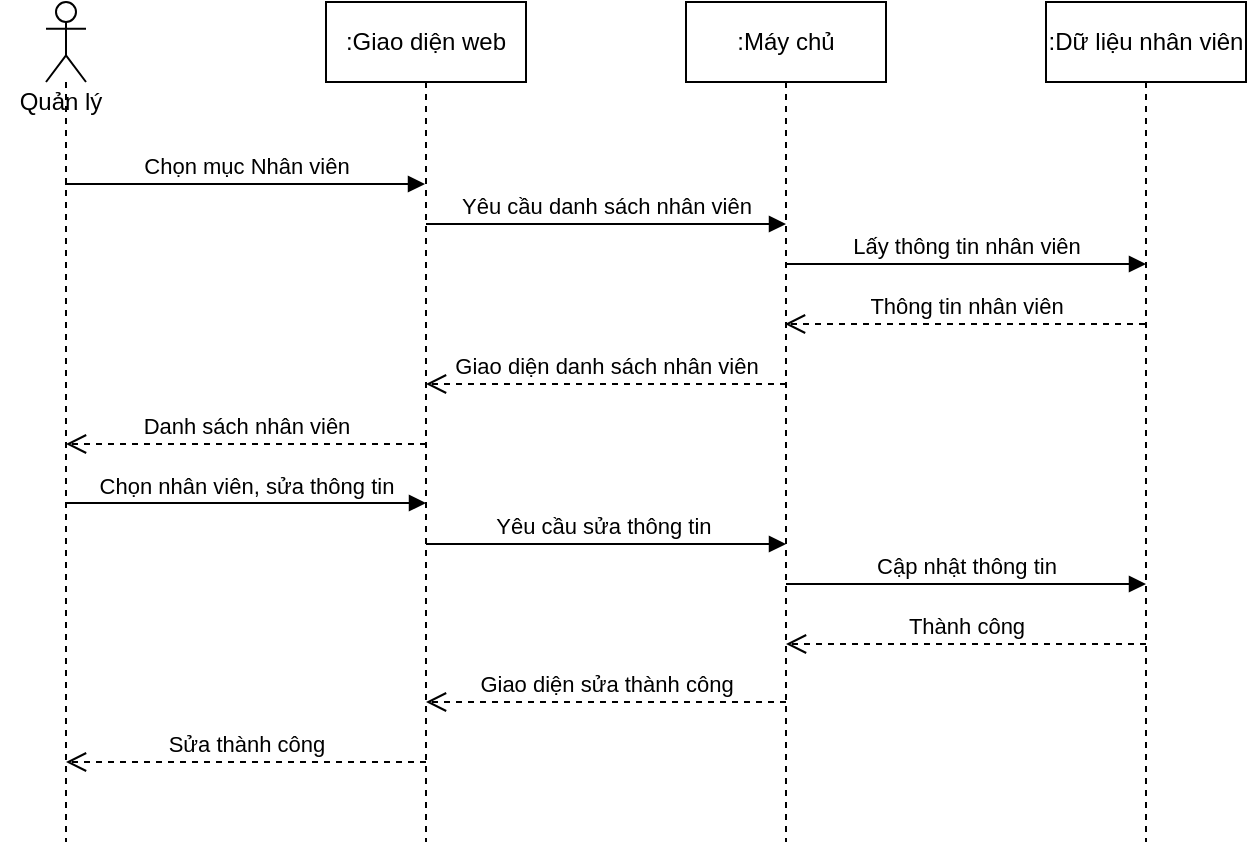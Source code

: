 <mxfile version="16.4.0" type="device"><diagram id="zcswTwv3XpAi1OrYe1jl" name="Page-1"><mxGraphModel dx="868" dy="561" grid="1" gridSize="10" guides="1" tooltips="1" connect="1" arrows="1" fold="1" page="1" pageScale="1" pageWidth="850" pageHeight="1100" math="0" shadow="0"><root><mxCell id="0"/><mxCell id="1" parent="0"/><mxCell id="hctlhJe6EjJRqKr-2pkk-1" value="" style="shape=umlLifeline;participant=umlActor;perimeter=lifelinePerimeter;whiteSpace=wrap;html=1;container=1;collapsible=0;recursiveResize=0;verticalAlign=top;spacingTop=36;outlineConnect=0;" vertex="1" parent="1"><mxGeometry x="40" y="100" width="20" height="420" as="geometry"/></mxCell><mxCell id="hctlhJe6EjJRqKr-2pkk-2" value="Quản lý" style="text;html=1;align=center;verticalAlign=middle;resizable=0;points=[];autosize=1;strokeColor=none;fillColor=none;" vertex="1" parent="1"><mxGeometry x="17" y="140" width="60" height="20" as="geometry"/></mxCell><mxCell id="hctlhJe6EjJRqKr-2pkk-3" value=":Giao diện web" style="shape=umlLifeline;perimeter=lifelinePerimeter;whiteSpace=wrap;html=1;container=1;collapsible=0;recursiveResize=0;outlineConnect=0;" vertex="1" parent="1"><mxGeometry x="180" y="100" width="100" height="420" as="geometry"/></mxCell><mxCell id="hctlhJe6EjJRqKr-2pkk-4" value="Giao diện sửa thành công" style="html=1;verticalAlign=bottom;endArrow=open;dashed=1;endSize=8;rounded=0;" edge="1" parent="hctlhJe6EjJRqKr-2pkk-3"><mxGeometry relative="1" as="geometry"><mxPoint x="230" y="350" as="sourcePoint"/><mxPoint x="50" y="350" as="targetPoint"/><Array as="points"><mxPoint x="110.5" y="350"/></Array></mxGeometry></mxCell><mxCell id="hctlhJe6EjJRqKr-2pkk-5" value="Sửa thành công" style="html=1;verticalAlign=bottom;endArrow=open;dashed=1;endSize=8;rounded=0;" edge="1" parent="hctlhJe6EjJRqKr-2pkk-3"><mxGeometry relative="1" as="geometry"><mxPoint x="50" y="380" as="sourcePoint"/><mxPoint x="-130" y="380" as="targetPoint"/><Array as="points"><mxPoint x="-69.5" y="380"/></Array></mxGeometry></mxCell><mxCell id="hctlhJe6EjJRqKr-2pkk-6" value="Danh sách nhân viên" style="html=1;verticalAlign=bottom;endArrow=open;dashed=1;endSize=8;rounded=0;" edge="1" parent="hctlhJe6EjJRqKr-2pkk-3"><mxGeometry relative="1" as="geometry"><mxPoint x="50" y="221" as="sourcePoint"/><mxPoint x="-130" y="221" as="targetPoint"/><Array as="points"><mxPoint x="-69.5" y="221"/></Array></mxGeometry></mxCell><mxCell id="hctlhJe6EjJRqKr-2pkk-7" value="Chọn nhân viên, sửa thông tin" style="html=1;verticalAlign=bottom;endArrow=block;rounded=0;" edge="1" parent="hctlhJe6EjJRqKr-2pkk-3"><mxGeometry width="80" relative="1" as="geometry"><mxPoint x="-130" y="250.5" as="sourcePoint"/><mxPoint x="50" y="250.5" as="targetPoint"/><Array as="points"><mxPoint x="0.5" y="250.5"/></Array></mxGeometry></mxCell><mxCell id="hctlhJe6EjJRqKr-2pkk-8" value=":Máy chủ" style="shape=umlLifeline;perimeter=lifelinePerimeter;whiteSpace=wrap;html=1;container=1;collapsible=0;recursiveResize=0;outlineConnect=0;" vertex="1" parent="1"><mxGeometry x="360" y="100" width="100" height="420" as="geometry"/></mxCell><mxCell id="hctlhJe6EjJRqKr-2pkk-9" value="Giao diện danh sách nhân viên" style="html=1;verticalAlign=bottom;endArrow=open;dashed=1;endSize=8;rounded=0;" edge="1" parent="hctlhJe6EjJRqKr-2pkk-8"><mxGeometry relative="1" as="geometry"><mxPoint x="50" y="191" as="sourcePoint"/><mxPoint x="-130" y="191" as="targetPoint"/><Array as="points"><mxPoint x="-69.5" y="191"/></Array></mxGeometry></mxCell><mxCell id="hctlhJe6EjJRqKr-2pkk-10" value="Yêu cầu sửa thông tin&amp;nbsp;" style="html=1;verticalAlign=bottom;endArrow=block;rounded=0;" edge="1" parent="hctlhJe6EjJRqKr-2pkk-8"><mxGeometry width="80" relative="1" as="geometry"><mxPoint x="-130" y="271" as="sourcePoint"/><mxPoint x="50" y="271" as="targetPoint"/><Array as="points"><mxPoint x="0.5" y="271"/></Array></mxGeometry></mxCell><mxCell id="hctlhJe6EjJRqKr-2pkk-11" value=":Dữ liệu nhân viên" style="shape=umlLifeline;perimeter=lifelinePerimeter;whiteSpace=wrap;html=1;container=1;collapsible=0;recursiveResize=0;outlineConnect=0;" vertex="1" parent="1"><mxGeometry x="540" y="100" width="100" height="420" as="geometry"/></mxCell><mxCell id="hctlhJe6EjJRqKr-2pkk-12" value="Chọn mục Nhân viên" style="html=1;verticalAlign=bottom;endArrow=block;rounded=0;" edge="1" parent="1"><mxGeometry width="80" relative="1" as="geometry"><mxPoint x="49.5" y="191" as="sourcePoint"/><mxPoint x="229.5" y="191" as="targetPoint"/><Array as="points"><mxPoint x="180" y="191"/></Array></mxGeometry></mxCell><mxCell id="hctlhJe6EjJRqKr-2pkk-13" value="Yêu cầu danh sách nhân viên" style="html=1;verticalAlign=bottom;endArrow=block;rounded=0;" edge="1" parent="1"><mxGeometry width="80" relative="1" as="geometry"><mxPoint x="230" y="211" as="sourcePoint"/><mxPoint x="410" y="211" as="targetPoint"/><Array as="points"><mxPoint x="360.5" y="211"/></Array></mxGeometry></mxCell><mxCell id="hctlhJe6EjJRqKr-2pkk-14" value="Lấy thông tin nhân viên" style="html=1;verticalAlign=bottom;endArrow=block;rounded=0;" edge="1" parent="1"><mxGeometry width="80" relative="1" as="geometry"><mxPoint x="410" y="231" as="sourcePoint"/><mxPoint x="590" y="231" as="targetPoint"/><Array as="points"><mxPoint x="540.5" y="231"/></Array></mxGeometry></mxCell><mxCell id="hctlhJe6EjJRqKr-2pkk-15" value="Thông tin nhân viên" style="html=1;verticalAlign=bottom;endArrow=open;dashed=1;endSize=8;rounded=0;" edge="1" parent="1"><mxGeometry relative="1" as="geometry"><mxPoint x="589.5" y="261" as="sourcePoint"/><mxPoint x="409.5" y="261" as="targetPoint"/><Array as="points"><mxPoint x="470" y="261"/></Array></mxGeometry></mxCell><mxCell id="hctlhJe6EjJRqKr-2pkk-16" value="Thành công" style="html=1;verticalAlign=bottom;endArrow=open;dashed=1;endSize=8;rounded=0;" edge="1" parent="1"><mxGeometry relative="1" as="geometry"><mxPoint x="590" y="421" as="sourcePoint"/><mxPoint x="410" y="421" as="targetPoint"/><Array as="points"><mxPoint x="470.5" y="421"/></Array></mxGeometry></mxCell><mxCell id="hctlhJe6EjJRqKr-2pkk-17" value="Cập nhật thông tin" style="html=1;verticalAlign=bottom;endArrow=block;rounded=0;" edge="1" parent="1"><mxGeometry width="80" relative="1" as="geometry"><mxPoint x="410" y="391" as="sourcePoint"/><mxPoint x="590" y="391" as="targetPoint"/><Array as="points"><mxPoint x="540.5" y="391"/></Array></mxGeometry></mxCell></root></mxGraphModel></diagram></mxfile>